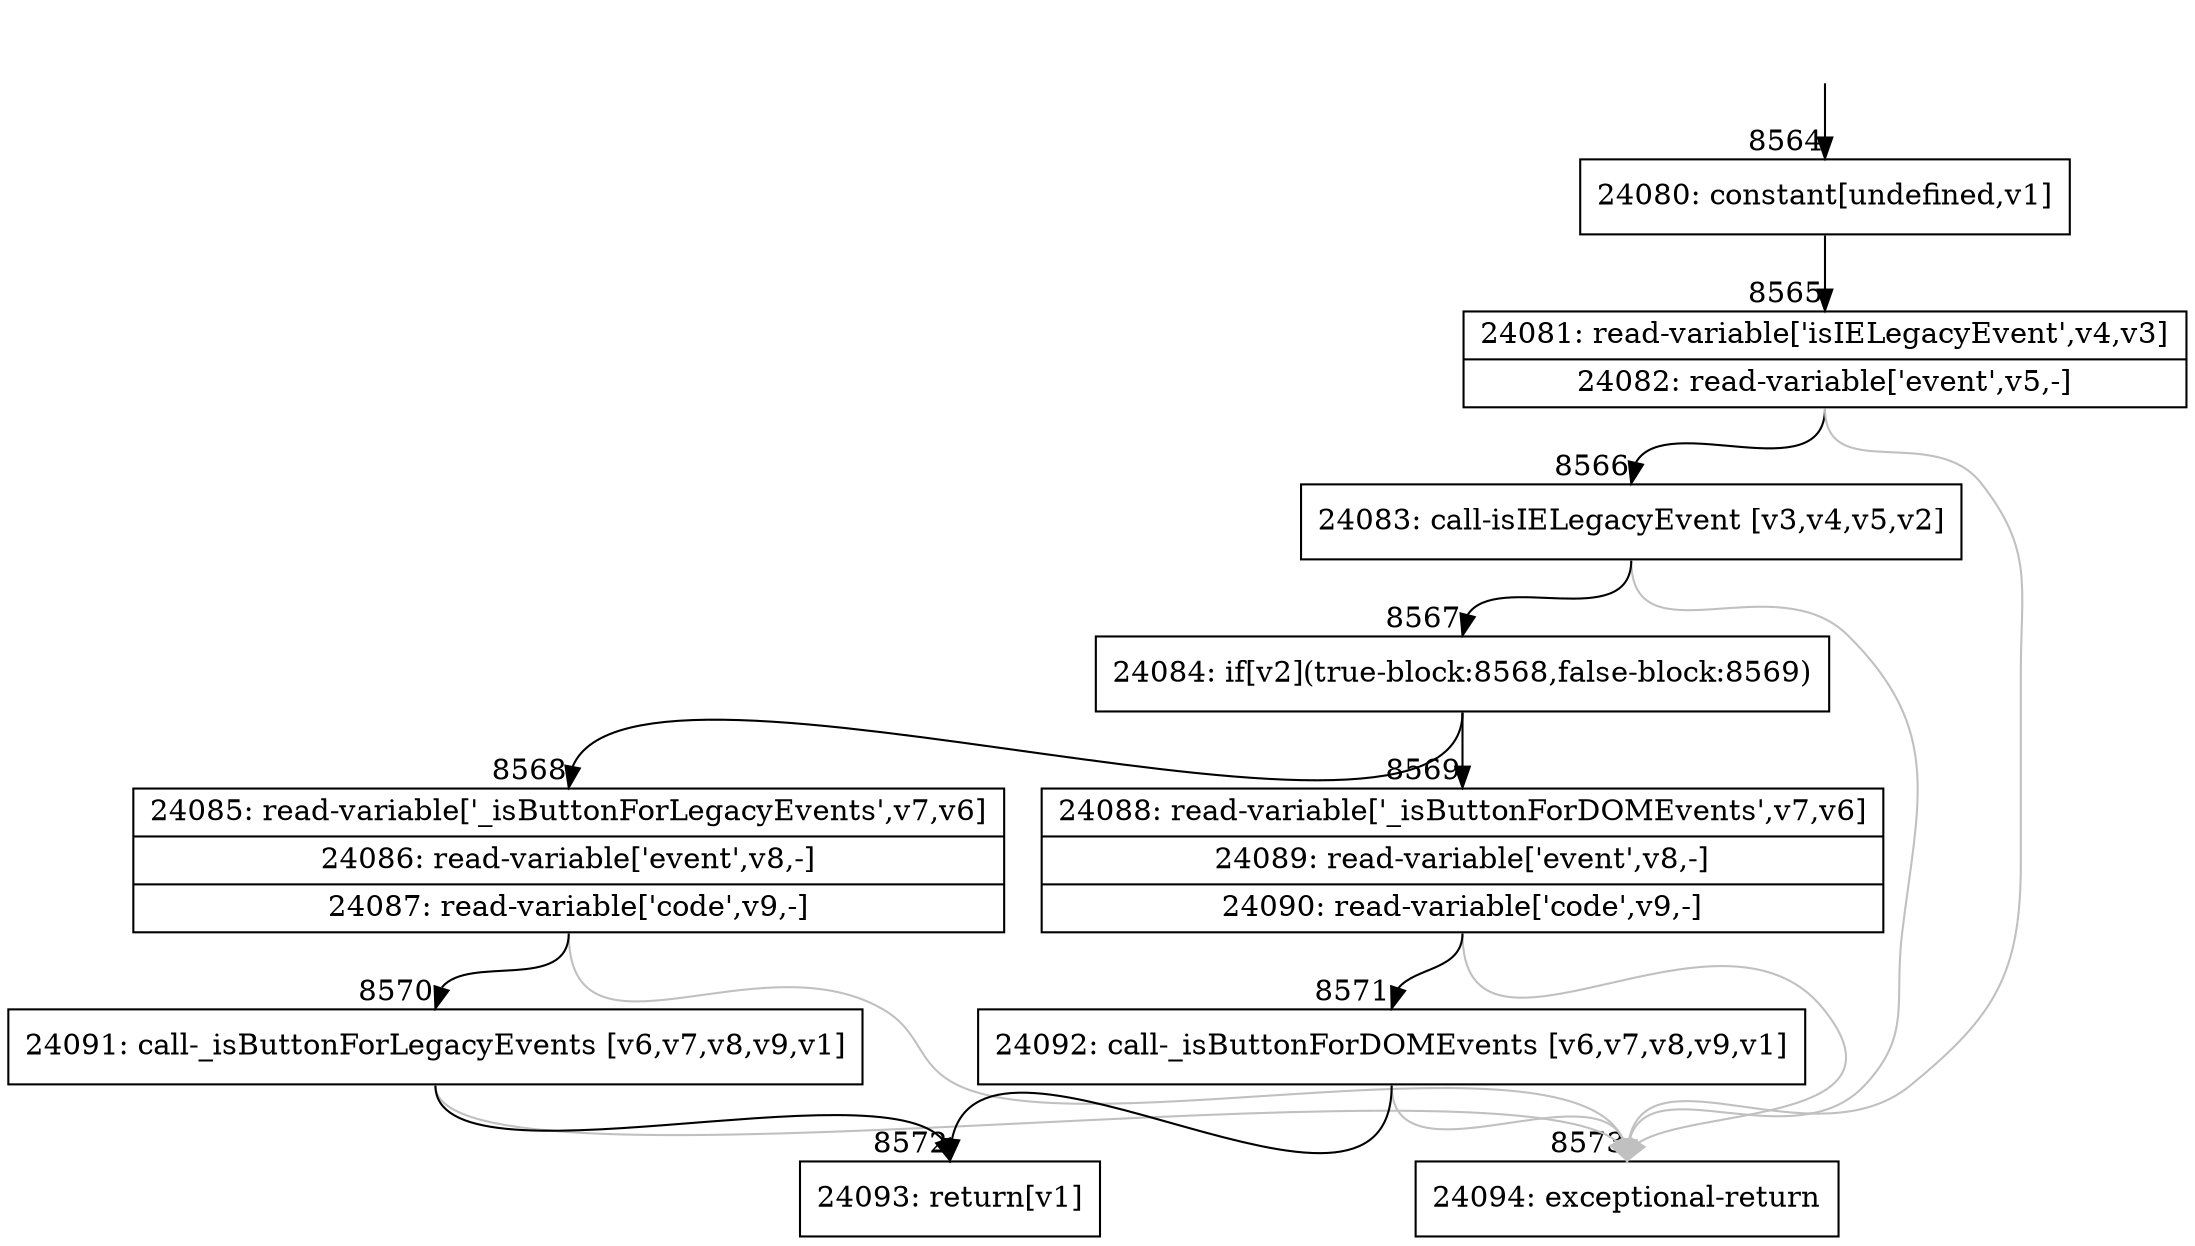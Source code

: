 digraph {
rankdir="TD"
BB_entry644[shape=none,label=""];
BB_entry644 -> BB8564 [tailport=s, headport=n, headlabel="    8564"]
BB8564 [shape=record label="{24080: constant[undefined,v1]}" ] 
BB8564 -> BB8565 [tailport=s, headport=n, headlabel="      8565"]
BB8565 [shape=record label="{24081: read-variable['isIELegacyEvent',v4,v3]|24082: read-variable['event',v5,-]}" ] 
BB8565 -> BB8566 [tailport=s, headport=n, headlabel="      8566"]
BB8565 -> BB8573 [tailport=s, headport=n, color=gray, headlabel="      8573"]
BB8566 [shape=record label="{24083: call-isIELegacyEvent [v3,v4,v5,v2]}" ] 
BB8566 -> BB8567 [tailport=s, headport=n, headlabel="      8567"]
BB8566 -> BB8573 [tailport=s, headport=n, color=gray]
BB8567 [shape=record label="{24084: if[v2](true-block:8568,false-block:8569)}" ] 
BB8567 -> BB8568 [tailport=s, headport=n, headlabel="      8568"]
BB8567 -> BB8569 [tailport=s, headport=n, headlabel="      8569"]
BB8568 [shape=record label="{24085: read-variable['_isButtonForLegacyEvents',v7,v6]|24086: read-variable['event',v8,-]|24087: read-variable['code',v9,-]}" ] 
BB8568 -> BB8570 [tailport=s, headport=n, headlabel="      8570"]
BB8568 -> BB8573 [tailport=s, headport=n, color=gray]
BB8569 [shape=record label="{24088: read-variable['_isButtonForDOMEvents',v7,v6]|24089: read-variable['event',v8,-]|24090: read-variable['code',v9,-]}" ] 
BB8569 -> BB8571 [tailport=s, headport=n, headlabel="      8571"]
BB8569 -> BB8573 [tailport=s, headport=n, color=gray]
BB8570 [shape=record label="{24091: call-_isButtonForLegacyEvents [v6,v7,v8,v9,v1]}" ] 
BB8570 -> BB8572 [tailport=s, headport=n, headlabel="      8572"]
BB8570 -> BB8573 [tailport=s, headport=n, color=gray]
BB8571 [shape=record label="{24092: call-_isButtonForDOMEvents [v6,v7,v8,v9,v1]}" ] 
BB8571 -> BB8572 [tailport=s, headport=n]
BB8571 -> BB8573 [tailport=s, headport=n, color=gray]
BB8572 [shape=record label="{24093: return[v1]}" ] 
BB8573 [shape=record label="{24094: exceptional-return}" ] 
//#$~ 6686
}
